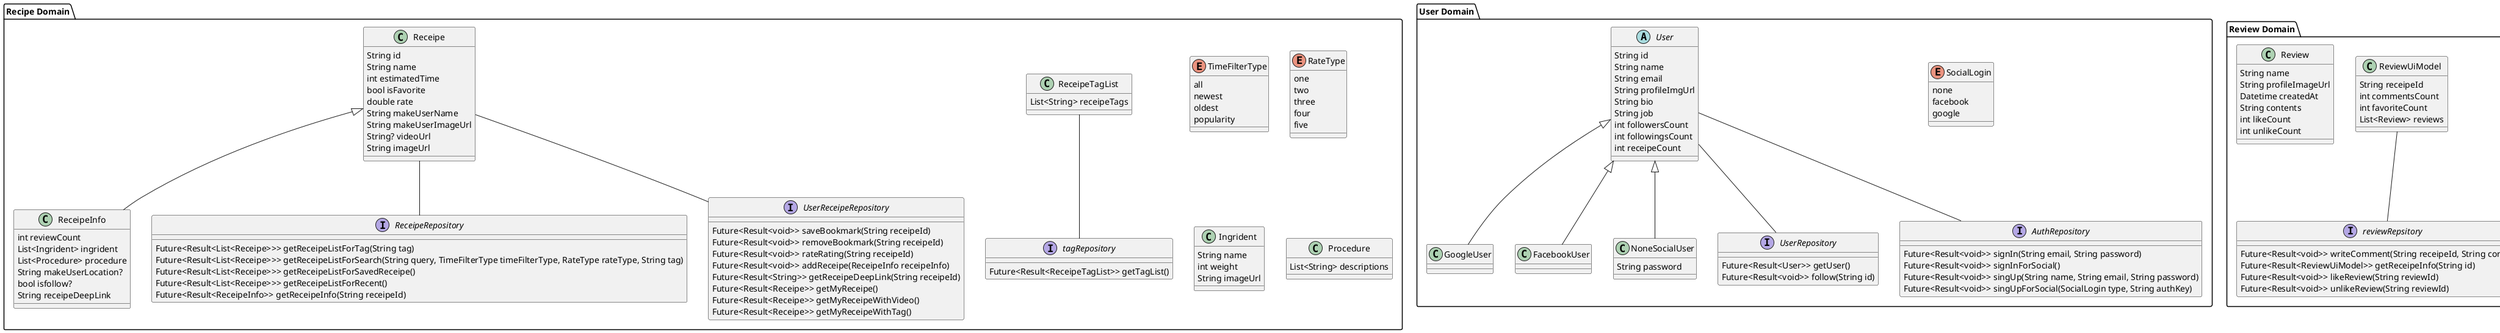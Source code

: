 @startuml
'https://plantuml.com/class-diagram

' ================ USER DOMAIN ================

package "User Domain" {
  enum SocialLogin {
    none
    facebook
    google
  }

  abstract class User {
    String id
    String name
    String email
    String profileImgUrl
    String bio
    String job
    int followersCount
    int followingsCount
    int receipeCount
  }

  class GoogleUser extends User {
  }

  class FacebookUser extends User {
  }

  class NoneSocialUser extends User {
    String password
  }

  interface UserRepository {
    Future<Result<User>> getUser()
    Future<Result<void>> follow(String id)
  }

  interface AuthRepository {
    Future<Result<void>> signIn(String email, String password)
    Future<Result<void>> signInForSocial()
    Future<Result<void>> singUp(String name, String email, String password)
    Future<Result<void>> singUpForSocial(SocialLogin type, String authKey)
  }
}

' ================ RECIPE DOMAIN ================
package "Recipe Domain" {
  enum TimeFilterType {
    all
    newest
    oldest
    popularity
  }

  enum RateType {
    one
    two
    three
    four
    five
  }

  class ReceipeTagList {
    List<String> receipeTags
  }

  class Receipe {
    String id
    String name
    int estimatedTime
    bool isFavorite
    double rate
    String makeUserName
    String makeUserImageUrl
    String? videoUrl
    String imageUrl
  }

  class ReceipeInfo extends Receipe {
    int reviewCount
    List<Ingrident> ingrident
    List<Procedure> procedure
    String makeUserLocation?
    bool isfollow?
    String receipeDeepLink
  }

  class Ingrident {
    String name
    int weight
    String imageUrl
  }

  class Procedure {
    List<String> descriptions
  }

  interface tagRepository {
    Future<Result<ReceipeTagList>> getTagList()
  }

  interface ReceipeRepository {
    Future<Result<List<Receipe>>> getReceipeListForTag(String tag)
    Future<Result<List<Receipe>>> getReceipeListForSearch(String query, TimeFilterType timeFilterType, RateType rateType, String tag)
    Future<Result<List<Receipe>>> getReceipeListForSavedReceipe()
    Future<Result<List<Receipe>>> getReceipeListForRecent()
    Future<Result<ReceipeInfo>> getReceipeInfo(String receipeId)
  }

  interface UserReceipeRepository {
    Future<Result<void>> saveBookmark(String receipeId)
    Future<Result<void>> removeBookmark(String receipeId)
    Future<Result<void>> rateRating(String receipeId)
    Future<Result<void>> addReceipe(ReceipeInfo receipeInfo)
    Future<Result<String>> getReceipeDeepLink(String receipeId)
    Future<Result<Receipe>> getMyReceipe()
    Future<Result<Receipe>> getMyReceipeWithVideo()
    Future<Result<Receipe>> getMyReceipeWithTag()
  }
}

' ================ REVIEW DOMAIN ================
package "Review Domain" {
  class ReviewUiModel {
    String receipeId
    int commentsCount
    int favoriteCount
    List<Review> reviews
  }

  class Review {
    String name
    String profileImageUrl
    Datetime createdAt
    String contents
    int likeCount
    int unlikeCount
  }

  interface reviewRepsitory {
    Future<Result<void>> writeComment(String receipeId, String contents)
    Future<Result<ReviewUiModel>> getReceipeInfo(String id)
    Future<Result<void>> likeReview(String reviewId)
    Future<Result<void>> unlikeReview(String reviewId)
  }
}

' ================ NOTIFICATION DOMAIN ================
package "Notification Domain" {
  enum ReadAlertType {
    all
    read
    unread
  }

  class Notification {
    String id
    String title
    String decription
    Datetime createdAt
    bool isNewest
    bool hasRead
  }

  interface notificationRepository {
    Future<Result<List<Notification>>> getNotifications(ReadAlertType readAlertType)
    Future<Result<void>> readNotifications(String notificationId)
  }

' ================ RELATIONSHIPS ================
User -- UserRepository
User -- AuthRepository

Receipe -- ReceipeRepository
ReceipeTagList -- tagRepository
Receipe -- UserReceipeRepository

ReviewUiModel -- reviewRepsitory

Notification -- notificationRepository

@enduml